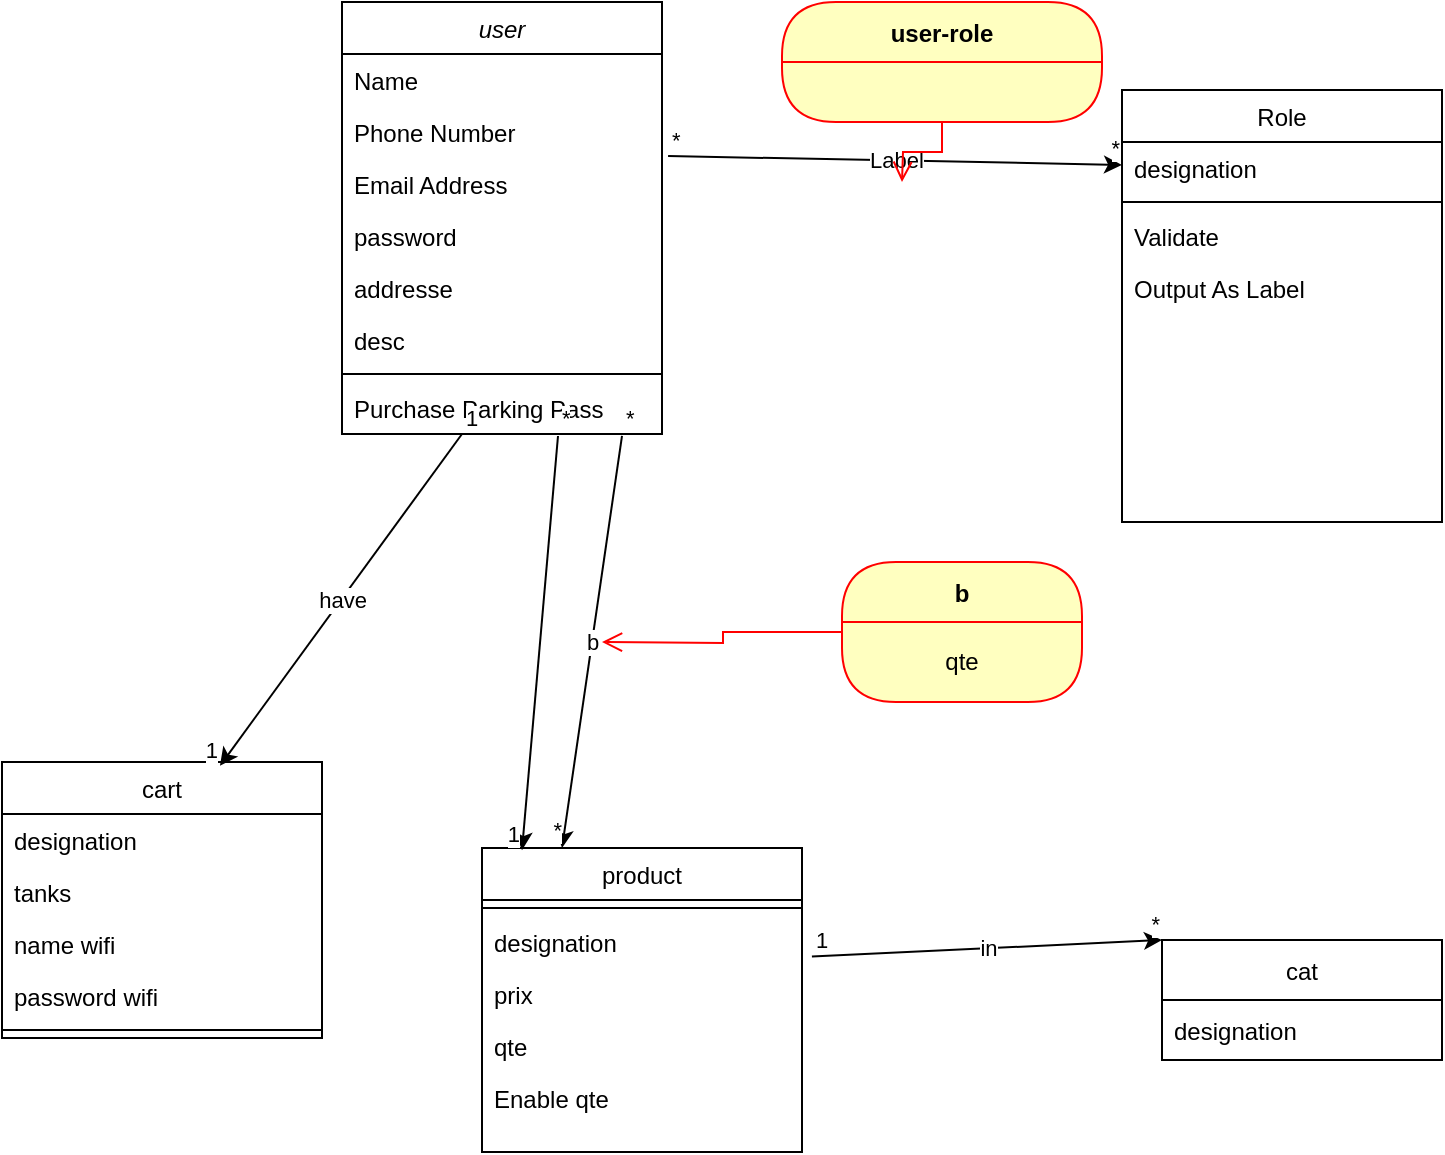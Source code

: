 <mxfile version="20.0.4" type="github" pages="3">
  <diagram id="C5RBs43oDa-KdzZeNtuy" name="use case">
    <mxGraphModel dx="868" dy="593" grid="1" gridSize="10" guides="1" tooltips="1" connect="1" arrows="1" fold="1" page="1" pageScale="1" pageWidth="827" pageHeight="1169" math="0" shadow="0">
      <root>
        <mxCell id="WIyWlLk6GJQsqaUBKTNV-0" />
        <mxCell id="WIyWlLk6GJQsqaUBKTNV-1" parent="WIyWlLk6GJQsqaUBKTNV-0" />
        <mxCell id="zkfFHV4jXpPFQw0GAbJ--0" value="user" style="swimlane;fontStyle=2;align=center;verticalAlign=top;childLayout=stackLayout;horizontal=1;startSize=26;horizontalStack=0;resizeParent=1;resizeLast=0;collapsible=1;marginBottom=0;rounded=0;shadow=0;strokeWidth=1;" parent="WIyWlLk6GJQsqaUBKTNV-1" vertex="1">
          <mxGeometry x="230" y="10" width="160" height="216" as="geometry">
            <mxRectangle x="230" y="140" width="160" height="26" as="alternateBounds" />
          </mxGeometry>
        </mxCell>
        <mxCell id="zkfFHV4jXpPFQw0GAbJ--1" value="Name" style="text;align=left;verticalAlign=top;spacingLeft=4;spacingRight=4;overflow=hidden;rotatable=0;points=[[0,0.5],[1,0.5]];portConstraint=eastwest;" parent="zkfFHV4jXpPFQw0GAbJ--0" vertex="1">
          <mxGeometry y="26" width="160" height="26" as="geometry" />
        </mxCell>
        <mxCell id="zkfFHV4jXpPFQw0GAbJ--2" value="Phone Number" style="text;align=left;verticalAlign=top;spacingLeft=4;spacingRight=4;overflow=hidden;rotatable=0;points=[[0,0.5],[1,0.5]];portConstraint=eastwest;rounded=0;shadow=0;html=0;" parent="zkfFHV4jXpPFQw0GAbJ--0" vertex="1">
          <mxGeometry y="52" width="160" height="26" as="geometry" />
        </mxCell>
        <mxCell id="zkfFHV4jXpPFQw0GAbJ--3" value="Email Address" style="text;align=left;verticalAlign=top;spacingLeft=4;spacingRight=4;overflow=hidden;rotatable=0;points=[[0,0.5],[1,0.5]];portConstraint=eastwest;rounded=0;shadow=0;html=0;" parent="zkfFHV4jXpPFQw0GAbJ--0" vertex="1">
          <mxGeometry y="78" width="160" height="26" as="geometry" />
        </mxCell>
        <mxCell id="9GW9zPtt0OB-GFvqHlYb-56" value="password" style="text;align=left;verticalAlign=top;spacingLeft=4;spacingRight=4;overflow=hidden;rotatable=0;points=[[0,0.5],[1,0.5]];portConstraint=eastwest;rounded=0;shadow=0;html=0;" vertex="1" parent="zkfFHV4jXpPFQw0GAbJ--0">
          <mxGeometry y="104" width="160" height="26" as="geometry" />
        </mxCell>
        <mxCell id="9GW9zPtt0OB-GFvqHlYb-57" value="addresse" style="text;align=left;verticalAlign=top;spacingLeft=4;spacingRight=4;overflow=hidden;rotatable=0;points=[[0,0.5],[1,0.5]];portConstraint=eastwest;rounded=0;shadow=0;html=0;" vertex="1" parent="zkfFHV4jXpPFQw0GAbJ--0">
          <mxGeometry y="130" width="160" height="26" as="geometry" />
        </mxCell>
        <mxCell id="9GW9zPtt0OB-GFvqHlYb-58" value="desc" style="text;align=left;verticalAlign=top;spacingLeft=4;spacingRight=4;overflow=hidden;rotatable=0;points=[[0,0.5],[1,0.5]];portConstraint=eastwest;rounded=0;shadow=0;html=0;" vertex="1" parent="zkfFHV4jXpPFQw0GAbJ--0">
          <mxGeometry y="156" width="160" height="26" as="geometry" />
        </mxCell>
        <mxCell id="zkfFHV4jXpPFQw0GAbJ--4" value="" style="line;html=1;strokeWidth=1;align=left;verticalAlign=middle;spacingTop=-1;spacingLeft=3;spacingRight=3;rotatable=0;labelPosition=right;points=[];portConstraint=eastwest;" parent="zkfFHV4jXpPFQw0GAbJ--0" vertex="1">
          <mxGeometry y="182" width="160" height="8" as="geometry" />
        </mxCell>
        <mxCell id="zkfFHV4jXpPFQw0GAbJ--5" value="Purchase Parking Pass" style="text;align=left;verticalAlign=top;spacingLeft=4;spacingRight=4;overflow=hidden;rotatable=0;points=[[0,0.5],[1,0.5]];portConstraint=eastwest;" parent="zkfFHV4jXpPFQw0GAbJ--0" vertex="1">
          <mxGeometry y="190" width="160" height="26" as="geometry" />
        </mxCell>
        <mxCell id="zkfFHV4jXpPFQw0GAbJ--6" value="cart" style="swimlane;fontStyle=0;align=center;verticalAlign=top;childLayout=stackLayout;horizontal=1;startSize=26;horizontalStack=0;resizeParent=1;resizeLast=0;collapsible=1;marginBottom=0;rounded=0;shadow=0;strokeWidth=1;" parent="WIyWlLk6GJQsqaUBKTNV-1" vertex="1">
          <mxGeometry x="60" y="390" width="160" height="138" as="geometry">
            <mxRectangle x="130" y="380" width="160" height="26" as="alternateBounds" />
          </mxGeometry>
        </mxCell>
        <mxCell id="zkfFHV4jXpPFQw0GAbJ--7" value="designation" style="text;align=left;verticalAlign=top;spacingLeft=4;spacingRight=4;overflow=hidden;rotatable=0;points=[[0,0.5],[1,0.5]];portConstraint=eastwest;" parent="zkfFHV4jXpPFQw0GAbJ--6" vertex="1">
          <mxGeometry y="26" width="160" height="26" as="geometry" />
        </mxCell>
        <mxCell id="zkfFHV4jXpPFQw0GAbJ--8" value="tanks" style="text;align=left;verticalAlign=top;spacingLeft=4;spacingRight=4;overflow=hidden;rotatable=0;points=[[0,0.5],[1,0.5]];portConstraint=eastwest;rounded=0;shadow=0;html=0;" parent="zkfFHV4jXpPFQw0GAbJ--6" vertex="1">
          <mxGeometry y="52" width="160" height="26" as="geometry" />
        </mxCell>
        <mxCell id="9GW9zPtt0OB-GFvqHlYb-60" value="name wifi" style="text;align=left;verticalAlign=top;spacingLeft=4;spacingRight=4;overflow=hidden;rotatable=0;points=[[0,0.5],[1,0.5]];portConstraint=eastwest;rounded=0;shadow=0;html=0;" vertex="1" parent="zkfFHV4jXpPFQw0GAbJ--6">
          <mxGeometry y="78" width="160" height="26" as="geometry" />
        </mxCell>
        <mxCell id="9GW9zPtt0OB-GFvqHlYb-59" value="password wifi" style="text;align=left;verticalAlign=top;spacingLeft=4;spacingRight=4;overflow=hidden;rotatable=0;points=[[0,0.5],[1,0.5]];portConstraint=eastwest;rounded=0;shadow=0;html=0;" vertex="1" parent="zkfFHV4jXpPFQw0GAbJ--6">
          <mxGeometry y="104" width="160" height="26" as="geometry" />
        </mxCell>
        <mxCell id="zkfFHV4jXpPFQw0GAbJ--9" value="" style="line;html=1;strokeWidth=1;align=left;verticalAlign=middle;spacingTop=-1;spacingLeft=3;spacingRight=3;rotatable=0;labelPosition=right;points=[];portConstraint=eastwest;" parent="zkfFHV4jXpPFQw0GAbJ--6" vertex="1">
          <mxGeometry y="130" width="160" height="8" as="geometry" />
        </mxCell>
        <mxCell id="zkfFHV4jXpPFQw0GAbJ--13" value="product" style="swimlane;fontStyle=0;align=center;verticalAlign=top;childLayout=stackLayout;horizontal=1;startSize=26;horizontalStack=0;resizeParent=1;resizeLast=0;collapsible=1;marginBottom=0;rounded=0;shadow=0;strokeWidth=1;" parent="WIyWlLk6GJQsqaUBKTNV-1" vertex="1">
          <mxGeometry x="300" y="433" width="160" height="152" as="geometry">
            <mxRectangle x="340" y="380" width="170" height="26" as="alternateBounds" />
          </mxGeometry>
        </mxCell>
        <mxCell id="zkfFHV4jXpPFQw0GAbJ--15" value="" style="line;html=1;strokeWidth=1;align=left;verticalAlign=middle;spacingTop=-1;spacingLeft=3;spacingRight=3;rotatable=0;labelPosition=right;points=[];portConstraint=eastwest;" parent="zkfFHV4jXpPFQw0GAbJ--13" vertex="1">
          <mxGeometry y="26" width="160" height="8" as="geometry" />
        </mxCell>
        <mxCell id="zkfFHV4jXpPFQw0GAbJ--14" value="designation" style="text;align=left;verticalAlign=top;spacingLeft=4;spacingRight=4;overflow=hidden;rotatable=0;points=[[0,0.5],[1,0.5]];portConstraint=eastwest;" parent="zkfFHV4jXpPFQw0GAbJ--13" vertex="1">
          <mxGeometry y="34" width="160" height="26" as="geometry" />
        </mxCell>
        <mxCell id="9GW9zPtt0OB-GFvqHlYb-53" value="prix" style="text;align=left;verticalAlign=top;spacingLeft=4;spacingRight=4;overflow=hidden;rotatable=0;points=[[0,0.5],[1,0.5]];portConstraint=eastwest;" vertex="1" parent="zkfFHV4jXpPFQw0GAbJ--13">
          <mxGeometry y="60" width="160" height="26" as="geometry" />
        </mxCell>
        <mxCell id="9GW9zPtt0OB-GFvqHlYb-54" value="qte" style="text;align=left;verticalAlign=top;spacingLeft=4;spacingRight=4;overflow=hidden;rotatable=0;points=[[0,0.5],[1,0.5]];portConstraint=eastwest;" vertex="1" parent="zkfFHV4jXpPFQw0GAbJ--13">
          <mxGeometry y="86" width="160" height="26" as="geometry" />
        </mxCell>
        <mxCell id="9GW9zPtt0OB-GFvqHlYb-65" value="Enable qte" style="text;align=left;verticalAlign=top;spacingLeft=4;spacingRight=4;overflow=hidden;rotatable=0;points=[[0,0.5],[1,0.5]];portConstraint=eastwest;" vertex="1" parent="zkfFHV4jXpPFQw0GAbJ--13">
          <mxGeometry y="112" width="160" height="26" as="geometry" />
        </mxCell>
        <mxCell id="zkfFHV4jXpPFQw0GAbJ--17" value="Role" style="swimlane;fontStyle=0;align=center;verticalAlign=top;childLayout=stackLayout;horizontal=1;startSize=26;horizontalStack=0;resizeParent=1;resizeLast=0;collapsible=1;marginBottom=0;rounded=0;shadow=0;strokeWidth=1;" parent="WIyWlLk6GJQsqaUBKTNV-1" vertex="1">
          <mxGeometry x="620" y="54" width="160" height="216" as="geometry">
            <mxRectangle x="550" y="140" width="160" height="26" as="alternateBounds" />
          </mxGeometry>
        </mxCell>
        <mxCell id="zkfFHV4jXpPFQw0GAbJ--18" value="designation" style="text;align=left;verticalAlign=top;spacingLeft=4;spacingRight=4;overflow=hidden;rotatable=0;points=[[0,0.5],[1,0.5]];portConstraint=eastwest;" parent="zkfFHV4jXpPFQw0GAbJ--17" vertex="1">
          <mxGeometry y="26" width="160" height="26" as="geometry" />
        </mxCell>
        <mxCell id="zkfFHV4jXpPFQw0GAbJ--23" value="" style="line;html=1;strokeWidth=1;align=left;verticalAlign=middle;spacingTop=-1;spacingLeft=3;spacingRight=3;rotatable=0;labelPosition=right;points=[];portConstraint=eastwest;" parent="zkfFHV4jXpPFQw0GAbJ--17" vertex="1">
          <mxGeometry y="52" width="160" height="8" as="geometry" />
        </mxCell>
        <mxCell id="zkfFHV4jXpPFQw0GAbJ--24" value="Validate" style="text;align=left;verticalAlign=top;spacingLeft=4;spacingRight=4;overflow=hidden;rotatable=0;points=[[0,0.5],[1,0.5]];portConstraint=eastwest;" parent="zkfFHV4jXpPFQw0GAbJ--17" vertex="1">
          <mxGeometry y="60" width="160" height="26" as="geometry" />
        </mxCell>
        <mxCell id="zkfFHV4jXpPFQw0GAbJ--25" value="Output As Label" style="text;align=left;verticalAlign=top;spacingLeft=4;spacingRight=4;overflow=hidden;rotatable=0;points=[[0,0.5],[1,0.5]];portConstraint=eastwest;" parent="zkfFHV4jXpPFQw0GAbJ--17" vertex="1">
          <mxGeometry y="86" width="160" height="26" as="geometry" />
        </mxCell>
        <mxCell id="9GW9zPtt0OB-GFvqHlYb-6" value="cat" style="swimlane;fontStyle=0;childLayout=stackLayout;horizontal=1;startSize=30;horizontalStack=0;resizeParent=1;resizeParentMax=0;resizeLast=0;collapsible=1;marginBottom=0;" vertex="1" parent="WIyWlLk6GJQsqaUBKTNV-1">
          <mxGeometry x="640" y="479" width="140" height="60" as="geometry" />
        </mxCell>
        <mxCell id="9GW9zPtt0OB-GFvqHlYb-7" value="designation" style="text;strokeColor=none;fillColor=none;align=left;verticalAlign=middle;spacingLeft=4;spacingRight=4;overflow=hidden;points=[[0,0.5],[1,0.5]];portConstraint=eastwest;rotatable=0;" vertex="1" parent="9GW9zPtt0OB-GFvqHlYb-6">
          <mxGeometry y="30" width="140" height="30" as="geometry" />
        </mxCell>
        <mxCell id="9GW9zPtt0OB-GFvqHlYb-15" value="" style="endArrow=classic;html=1;rounded=0;exitX=0.375;exitY=1;exitDx=0;exitDy=0;exitPerimeter=0;entryX=0.681;entryY=0.014;entryDx=0;entryDy=0;entryPerimeter=0;" edge="1" parent="WIyWlLk6GJQsqaUBKTNV-1" source="zkfFHV4jXpPFQw0GAbJ--5" target="zkfFHV4jXpPFQw0GAbJ--6">
          <mxGeometry relative="1" as="geometry">
            <mxPoint x="370" y="310" as="sourcePoint" />
            <mxPoint x="530" y="310" as="targetPoint" />
          </mxGeometry>
        </mxCell>
        <mxCell id="9GW9zPtt0OB-GFvqHlYb-16" value="have" style="edgeLabel;resizable=0;html=1;align=center;verticalAlign=middle;" connectable="0" vertex="1" parent="9GW9zPtt0OB-GFvqHlYb-15">
          <mxGeometry relative="1" as="geometry" />
        </mxCell>
        <mxCell id="9GW9zPtt0OB-GFvqHlYb-17" value="1" style="edgeLabel;resizable=0;html=1;align=left;verticalAlign=bottom;" connectable="0" vertex="1" parent="9GW9zPtt0OB-GFvqHlYb-15">
          <mxGeometry x="-1" relative="1" as="geometry" />
        </mxCell>
        <mxCell id="9GW9zPtt0OB-GFvqHlYb-18" value="1" style="edgeLabel;resizable=0;html=1;align=right;verticalAlign=bottom;" connectable="0" vertex="1" parent="9GW9zPtt0OB-GFvqHlYb-15">
          <mxGeometry x="1" relative="1" as="geometry" />
        </mxCell>
        <mxCell id="9GW9zPtt0OB-GFvqHlYb-20" value="" style="endArrow=classic;html=1;rounded=0;exitX=1.019;exitY=-0.038;exitDx=0;exitDy=0;exitPerimeter=0;" edge="1" parent="WIyWlLk6GJQsqaUBKTNV-1" source="zkfFHV4jXpPFQw0GAbJ--3" target="zkfFHV4jXpPFQw0GAbJ--18">
          <mxGeometry relative="1" as="geometry">
            <mxPoint x="360" y="270" as="sourcePoint" />
            <mxPoint x="618.08" y="84.002" as="targetPoint" />
          </mxGeometry>
        </mxCell>
        <mxCell id="9GW9zPtt0OB-GFvqHlYb-21" value="Label" style="edgeLabel;resizable=0;html=1;align=center;verticalAlign=middle;" connectable="0" vertex="1" parent="9GW9zPtt0OB-GFvqHlYb-20">
          <mxGeometry relative="1" as="geometry" />
        </mxCell>
        <mxCell id="9GW9zPtt0OB-GFvqHlYb-22" value="*" style="edgeLabel;resizable=0;html=1;align=left;verticalAlign=bottom;" connectable="0" vertex="1" parent="9GW9zPtt0OB-GFvqHlYb-20">
          <mxGeometry x="-1" relative="1" as="geometry" />
        </mxCell>
        <mxCell id="9GW9zPtt0OB-GFvqHlYb-23" value="*" style="edgeLabel;resizable=0;html=1;align=right;verticalAlign=bottom;" connectable="0" vertex="1" parent="9GW9zPtt0OB-GFvqHlYb-20">
          <mxGeometry x="1" relative="1" as="geometry" />
        </mxCell>
        <mxCell id="9GW9zPtt0OB-GFvqHlYb-34" value="" style="endArrow=classic;html=1;rounded=0;exitX=0.875;exitY=1.038;exitDx=0;exitDy=0;exitPerimeter=0;entryX=0.25;entryY=0;entryDx=0;entryDy=0;" edge="1" parent="WIyWlLk6GJQsqaUBKTNV-1" source="zkfFHV4jXpPFQw0GAbJ--5" target="zkfFHV4jXpPFQw0GAbJ--13">
          <mxGeometry relative="1" as="geometry">
            <mxPoint x="370" y="310" as="sourcePoint" />
            <mxPoint x="530" y="310" as="targetPoint" />
          </mxGeometry>
        </mxCell>
        <mxCell id="9GW9zPtt0OB-GFvqHlYb-35" value="b" style="edgeLabel;resizable=0;html=1;align=center;verticalAlign=middle;" connectable="0" vertex="1" parent="9GW9zPtt0OB-GFvqHlYb-34">
          <mxGeometry relative="1" as="geometry" />
        </mxCell>
        <mxCell id="9GW9zPtt0OB-GFvqHlYb-36" value="*" style="edgeLabel;resizable=0;html=1;align=left;verticalAlign=bottom;" connectable="0" vertex="1" parent="9GW9zPtt0OB-GFvqHlYb-34">
          <mxGeometry x="-1" relative="1" as="geometry" />
        </mxCell>
        <mxCell id="9GW9zPtt0OB-GFvqHlYb-37" value="*" style="edgeLabel;resizable=0;html=1;align=right;verticalAlign=bottom;" connectable="0" vertex="1" parent="9GW9zPtt0OB-GFvqHlYb-34">
          <mxGeometry x="1" relative="1" as="geometry" />
        </mxCell>
        <mxCell id="9GW9zPtt0OB-GFvqHlYb-38" value="" style="endArrow=classic;html=1;rounded=0;entryX=0;entryY=0;entryDx=0;entryDy=0;exitX=1.031;exitY=0.357;exitDx=0;exitDy=0;exitPerimeter=0;" edge="1" parent="WIyWlLk6GJQsqaUBKTNV-1" source="zkfFHV4jXpPFQw0GAbJ--13" target="9GW9zPtt0OB-GFvqHlYb-6">
          <mxGeometry relative="1" as="geometry">
            <mxPoint x="370" y="310" as="sourcePoint" />
            <mxPoint x="530" y="310" as="targetPoint" />
          </mxGeometry>
        </mxCell>
        <mxCell id="9GW9zPtt0OB-GFvqHlYb-39" value="in" style="edgeLabel;resizable=0;html=1;align=center;verticalAlign=middle;" connectable="0" vertex="1" parent="9GW9zPtt0OB-GFvqHlYb-38">
          <mxGeometry relative="1" as="geometry" />
        </mxCell>
        <mxCell id="9GW9zPtt0OB-GFvqHlYb-40" value="1" style="edgeLabel;resizable=0;html=1;align=left;verticalAlign=bottom;" connectable="0" vertex="1" parent="9GW9zPtt0OB-GFvqHlYb-38">
          <mxGeometry x="-1" relative="1" as="geometry" />
        </mxCell>
        <mxCell id="9GW9zPtt0OB-GFvqHlYb-41" value="*" style="edgeLabel;resizable=0;html=1;align=right;verticalAlign=bottom;" connectable="0" vertex="1" parent="9GW9zPtt0OB-GFvqHlYb-38">
          <mxGeometry x="1" relative="1" as="geometry" />
        </mxCell>
        <mxCell id="9GW9zPtt0OB-GFvqHlYb-44" value="b" style="swimlane;fontStyle=1;align=center;verticalAlign=middle;childLayout=stackLayout;horizontal=1;startSize=30;horizontalStack=0;resizeParent=0;resizeLast=1;container=0;fontColor=#000000;collapsible=0;rounded=1;arcSize=30;strokeColor=#ff0000;fillColor=#ffffc0;swimlaneFillColor=#ffffc0;dropTarget=0;" vertex="1" parent="WIyWlLk6GJQsqaUBKTNV-1">
          <mxGeometry x="480" y="290" width="120" height="70" as="geometry" />
        </mxCell>
        <mxCell id="9GW9zPtt0OB-GFvqHlYb-45" value="qte" style="text;html=1;strokeColor=none;fillColor=none;align=center;verticalAlign=middle;spacingLeft=4;spacingRight=4;whiteSpace=wrap;overflow=hidden;rotatable=0;fontColor=#000000;" vertex="1" parent="9GW9zPtt0OB-GFvqHlYb-44">
          <mxGeometry y="30" width="120" height="40" as="geometry" />
        </mxCell>
        <mxCell id="9GW9zPtt0OB-GFvqHlYb-46" value="" style="edgeStyle=orthogonalEdgeStyle;html=1;verticalAlign=bottom;endArrow=open;endSize=8;strokeColor=#ff0000;rounded=0;" edge="1" source="9GW9zPtt0OB-GFvqHlYb-44" parent="WIyWlLk6GJQsqaUBKTNV-1">
          <mxGeometry relative="1" as="geometry">
            <mxPoint x="360" y="330" as="targetPoint" />
          </mxGeometry>
        </mxCell>
        <mxCell id="9GW9zPtt0OB-GFvqHlYb-48" value="user-role" style="swimlane;fontStyle=1;align=center;verticalAlign=middle;childLayout=stackLayout;horizontal=1;startSize=30;horizontalStack=0;resizeParent=0;resizeLast=1;container=0;fontColor=#000000;collapsible=0;rounded=1;arcSize=30;strokeColor=#ff0000;fillColor=#ffffc0;swimlaneFillColor=#ffffc0;dropTarget=0;" vertex="1" parent="WIyWlLk6GJQsqaUBKTNV-1">
          <mxGeometry x="450" y="10" width="160" height="60" as="geometry" />
        </mxCell>
        <mxCell id="9GW9zPtt0OB-GFvqHlYb-50" value="" style="edgeStyle=orthogonalEdgeStyle;html=1;verticalAlign=bottom;endArrow=open;endSize=8;strokeColor=#ff0000;rounded=0;" edge="1" source="9GW9zPtt0OB-GFvqHlYb-48" parent="WIyWlLk6GJQsqaUBKTNV-1">
          <mxGeometry relative="1" as="geometry">
            <mxPoint x="510" y="100" as="targetPoint" />
          </mxGeometry>
        </mxCell>
        <mxCell id="9GW9zPtt0OB-GFvqHlYb-61" value="" style="endArrow=classic;html=1;rounded=0;entryX=0.125;entryY=0.007;entryDx=0;entryDy=0;exitX=0.675;exitY=1.038;exitDx=0;exitDy=0;exitPerimeter=0;entryPerimeter=0;" edge="1" parent="WIyWlLk6GJQsqaUBKTNV-1" source="zkfFHV4jXpPFQw0GAbJ--5" target="zkfFHV4jXpPFQw0GAbJ--13">
          <mxGeometry relative="1" as="geometry">
            <mxPoint x="340" y="240" as="sourcePoint" />
            <mxPoint x="310" y="432.01" as="targetPoint" />
          </mxGeometry>
        </mxCell>
        <mxCell id="9GW9zPtt0OB-GFvqHlYb-63" value="*" style="edgeLabel;resizable=0;html=1;align=left;verticalAlign=bottom;" connectable="0" vertex="1" parent="9GW9zPtt0OB-GFvqHlYb-61">
          <mxGeometry x="-1" relative="1" as="geometry" />
        </mxCell>
        <mxCell id="9GW9zPtt0OB-GFvqHlYb-64" value="1" style="edgeLabel;resizable=0;html=1;align=right;verticalAlign=bottom;" connectable="0" vertex="1" parent="9GW9zPtt0OB-GFvqHlYb-61">
          <mxGeometry x="1" relative="1" as="geometry" />
        </mxCell>
      </root>
    </mxGraphModel>
  </diagram>
  <diagram id="ukNAev84shbZowJKCmwm" name="Page-2">
    <mxGraphModel dx="868" dy="593" grid="1" gridSize="10" guides="1" tooltips="1" connect="1" arrows="1" fold="1" page="1" pageScale="1" pageWidth="850" pageHeight="1100" math="0" shadow="0">
      <root>
        <mxCell id="0" />
        <mxCell id="1" parent="0" />
        <mxCell id="0UPTkYi-YYgdWV12qrN--1" value="user" style="swimlane;fontStyle=2;align=center;verticalAlign=top;childLayout=stackLayout;horizontal=1;startSize=26;horizontalStack=0;resizeParent=1;resizeLast=0;collapsible=1;marginBottom=0;rounded=0;shadow=0;strokeWidth=1;" vertex="1" parent="1">
          <mxGeometry x="100" y="20" width="160" height="216" as="geometry">
            <mxRectangle x="230" y="140" width="160" height="26" as="alternateBounds" />
          </mxGeometry>
        </mxCell>
        <mxCell id="0UPTkYi-YYgdWV12qrN--2" value="Name" style="text;align=left;verticalAlign=top;spacingLeft=4;spacingRight=4;overflow=hidden;rotatable=0;points=[[0,0.5],[1,0.5]];portConstraint=eastwest;" vertex="1" parent="0UPTkYi-YYgdWV12qrN--1">
          <mxGeometry y="26" width="160" height="26" as="geometry" />
        </mxCell>
        <mxCell id="0UPTkYi-YYgdWV12qrN--3" value="Phone Number" style="text;align=left;verticalAlign=top;spacingLeft=4;spacingRight=4;overflow=hidden;rotatable=0;points=[[0,0.5],[1,0.5]];portConstraint=eastwest;rounded=0;shadow=0;html=0;" vertex="1" parent="0UPTkYi-YYgdWV12qrN--1">
          <mxGeometry y="52" width="160" height="26" as="geometry" />
        </mxCell>
        <mxCell id="0UPTkYi-YYgdWV12qrN--4" value="Email Address" style="text;align=left;verticalAlign=top;spacingLeft=4;spacingRight=4;overflow=hidden;rotatable=0;points=[[0,0.5],[1,0.5]];portConstraint=eastwest;rounded=0;shadow=0;html=0;" vertex="1" parent="0UPTkYi-YYgdWV12qrN--1">
          <mxGeometry y="78" width="160" height="26" as="geometry" />
        </mxCell>
        <mxCell id="0UPTkYi-YYgdWV12qrN--5" value="password" style="text;align=left;verticalAlign=top;spacingLeft=4;spacingRight=4;overflow=hidden;rotatable=0;points=[[0,0.5],[1,0.5]];portConstraint=eastwest;rounded=0;shadow=0;html=0;" vertex="1" parent="0UPTkYi-YYgdWV12qrN--1">
          <mxGeometry y="104" width="160" height="26" as="geometry" />
        </mxCell>
        <mxCell id="0UPTkYi-YYgdWV12qrN--6" value="addresse" style="text;align=left;verticalAlign=top;spacingLeft=4;spacingRight=4;overflow=hidden;rotatable=0;points=[[0,0.5],[1,0.5]];portConstraint=eastwest;rounded=0;shadow=0;html=0;" vertex="1" parent="0UPTkYi-YYgdWV12qrN--1">
          <mxGeometry y="130" width="160" height="26" as="geometry" />
        </mxCell>
        <mxCell id="0UPTkYi-YYgdWV12qrN--7" value="desc" style="text;align=left;verticalAlign=top;spacingLeft=4;spacingRight=4;overflow=hidden;rotatable=0;points=[[0,0.5],[1,0.5]];portConstraint=eastwest;rounded=0;shadow=0;html=0;" vertex="1" parent="0UPTkYi-YYgdWV12qrN--1">
          <mxGeometry y="156" width="160" height="26" as="geometry" />
        </mxCell>
        <mxCell id="0UPTkYi-YYgdWV12qrN--8" value="" style="line;html=1;strokeWidth=1;align=left;verticalAlign=middle;spacingTop=-1;spacingLeft=3;spacingRight=3;rotatable=0;labelPosition=right;points=[];portConstraint=eastwest;" vertex="1" parent="0UPTkYi-YYgdWV12qrN--1">
          <mxGeometry y="182" width="160" height="8" as="geometry" />
        </mxCell>
        <mxCell id="0UPTkYi-YYgdWV12qrN--9" value="." style="text;align=left;verticalAlign=top;spacingLeft=4;spacingRight=4;overflow=hidden;rotatable=0;points=[[0,0.5],[1,0.5]];portConstraint=eastwest;" vertex="1" parent="0UPTkYi-YYgdWV12qrN--1">
          <mxGeometry y="190" width="160" height="26" as="geometry" />
        </mxCell>
        <mxCell id="0UPTkYi-YYgdWV12qrN--10" value="cart" style="swimlane;fontStyle=0;align=center;verticalAlign=top;childLayout=stackLayout;horizontal=1;startSize=26;horizontalStack=0;resizeParent=1;resizeLast=0;collapsible=1;marginBottom=0;rounded=0;shadow=0;strokeWidth=1;" vertex="1" parent="1">
          <mxGeometry x="60" y="390" width="160" height="164" as="geometry">
            <mxRectangle x="130" y="380" width="160" height="26" as="alternateBounds" />
          </mxGeometry>
        </mxCell>
        <mxCell id="0UPTkYi-YYgdWV12qrN--11" value="designation" style="text;align=left;verticalAlign=top;spacingLeft=4;spacingRight=4;overflow=hidden;rotatable=0;points=[[0,0.5],[1,0.5]];portConstraint=eastwest;" vertex="1" parent="0UPTkYi-YYgdWV12qrN--10">
          <mxGeometry y="26" width="160" height="26" as="geometry" />
        </mxCell>
        <mxCell id="0UPTkYi-YYgdWV12qrN--62" value="User_id" style="text;align=left;verticalAlign=top;spacingLeft=4;spacingRight=4;overflow=hidden;rotatable=0;points=[[0,0.5],[1,0.5]];portConstraint=eastwest;" vertex="1" parent="0UPTkYi-YYgdWV12qrN--10">
          <mxGeometry y="52" width="160" height="26" as="geometry" />
        </mxCell>
        <mxCell id="0UPTkYi-YYgdWV12qrN--12" value="tanks" style="text;align=left;verticalAlign=top;spacingLeft=4;spacingRight=4;overflow=hidden;rotatable=0;points=[[0,0.5],[1,0.5]];portConstraint=eastwest;rounded=0;shadow=0;html=0;" vertex="1" parent="0UPTkYi-YYgdWV12qrN--10">
          <mxGeometry y="78" width="160" height="26" as="geometry" />
        </mxCell>
        <mxCell id="0UPTkYi-YYgdWV12qrN--13" value="name wifi" style="text;align=left;verticalAlign=top;spacingLeft=4;spacingRight=4;overflow=hidden;rotatable=0;points=[[0,0.5],[1,0.5]];portConstraint=eastwest;rounded=0;shadow=0;html=0;" vertex="1" parent="0UPTkYi-YYgdWV12qrN--10">
          <mxGeometry y="104" width="160" height="26" as="geometry" />
        </mxCell>
        <mxCell id="0UPTkYi-YYgdWV12qrN--14" value="password wifi" style="text;align=left;verticalAlign=top;spacingLeft=4;spacingRight=4;overflow=hidden;rotatable=0;points=[[0,0.5],[1,0.5]];portConstraint=eastwest;rounded=0;shadow=0;html=0;" vertex="1" parent="0UPTkYi-YYgdWV12qrN--10">
          <mxGeometry y="130" width="160" height="26" as="geometry" />
        </mxCell>
        <mxCell id="0UPTkYi-YYgdWV12qrN--15" value="" style="line;html=1;strokeWidth=1;align=left;verticalAlign=middle;spacingTop=-1;spacingLeft=3;spacingRight=3;rotatable=0;labelPosition=right;points=[];portConstraint=eastwest;" vertex="1" parent="0UPTkYi-YYgdWV12qrN--10">
          <mxGeometry y="156" width="160" height="8" as="geometry" />
        </mxCell>
        <mxCell id="0UPTkYi-YYgdWV12qrN--66" style="edgeStyle=orthogonalEdgeStyle;rounded=0;orthogonalLoop=1;jettySize=auto;html=1;" edge="1" parent="1" source="0UPTkYi-YYgdWV12qrN--16" target="0UPTkYi-YYgdWV12qrN--64">
          <mxGeometry relative="1" as="geometry" />
        </mxCell>
        <mxCell id="0UPTkYi-YYgdWV12qrN--16" value="product" style="swimlane;fontStyle=0;align=center;verticalAlign=top;childLayout=stackLayout;horizontal=1;startSize=26;horizontalStack=0;resizeParent=1;resizeLast=0;collapsible=1;marginBottom=0;rounded=0;shadow=0;strokeWidth=1;" vertex="1" parent="1">
          <mxGeometry x="300" y="433" width="160" height="190" as="geometry">
            <mxRectangle x="340" y="380" width="170" height="26" as="alternateBounds" />
          </mxGeometry>
        </mxCell>
        <mxCell id="0UPTkYi-YYgdWV12qrN--17" value="" style="line;html=1;strokeWidth=1;align=left;verticalAlign=middle;spacingTop=-1;spacingLeft=3;spacingRight=3;rotatable=0;labelPosition=right;points=[];portConstraint=eastwest;" vertex="1" parent="0UPTkYi-YYgdWV12qrN--16">
          <mxGeometry y="26" width="160" height="8" as="geometry" />
        </mxCell>
        <mxCell id="0UPTkYi-YYgdWV12qrN--18" value="designation" style="text;align=left;verticalAlign=top;spacingLeft=4;spacingRight=4;overflow=hidden;rotatable=0;points=[[0,0.5],[1,0.5]];portConstraint=eastwest;" vertex="1" parent="0UPTkYi-YYgdWV12qrN--16">
          <mxGeometry y="34" width="160" height="26" as="geometry" />
        </mxCell>
        <mxCell id="0UPTkYi-YYgdWV12qrN--63" value="User_id" style="text;align=left;verticalAlign=top;spacingLeft=4;spacingRight=4;overflow=hidden;rotatable=0;points=[[0,0.5],[1,0.5]];portConstraint=eastwest;" vertex="1" parent="0UPTkYi-YYgdWV12qrN--16">
          <mxGeometry y="60" width="160" height="26" as="geometry" />
        </mxCell>
        <mxCell id="0UPTkYi-YYgdWV12qrN--67" value="cat_id" style="text;align=left;verticalAlign=top;spacingLeft=4;spacingRight=4;overflow=hidden;rotatable=0;points=[[0,0.5],[1,0.5]];portConstraint=eastwest;" vertex="1" parent="0UPTkYi-YYgdWV12qrN--16">
          <mxGeometry y="86" width="160" height="26" as="geometry" />
        </mxCell>
        <mxCell id="0UPTkYi-YYgdWV12qrN--19" value="prix" style="text;align=left;verticalAlign=top;spacingLeft=4;spacingRight=4;overflow=hidden;rotatable=0;points=[[0,0.5],[1,0.5]];portConstraint=eastwest;" vertex="1" parent="0UPTkYi-YYgdWV12qrN--16">
          <mxGeometry y="112" width="160" height="26" as="geometry" />
        </mxCell>
        <mxCell id="0UPTkYi-YYgdWV12qrN--20" value="qte" style="text;align=left;verticalAlign=top;spacingLeft=4;spacingRight=4;overflow=hidden;rotatable=0;points=[[0,0.5],[1,0.5]];portConstraint=eastwest;" vertex="1" parent="0UPTkYi-YYgdWV12qrN--16">
          <mxGeometry y="138" width="160" height="26" as="geometry" />
        </mxCell>
        <mxCell id="0UPTkYi-YYgdWV12qrN--21" value="Enable qte" style="text;align=left;verticalAlign=top;spacingLeft=4;spacingRight=4;overflow=hidden;rotatable=0;points=[[0,0.5],[1,0.5]];portConstraint=eastwest;" vertex="1" parent="0UPTkYi-YYgdWV12qrN--16">
          <mxGeometry y="164" width="160" height="26" as="geometry" />
        </mxCell>
        <mxCell id="0UPTkYi-YYgdWV12qrN--22" value="Role" style="swimlane;fontStyle=0;align=center;verticalAlign=top;childLayout=stackLayout;horizontal=1;startSize=26;horizontalStack=0;resizeParent=1;resizeLast=0;collapsible=1;marginBottom=0;rounded=0;shadow=0;strokeWidth=1;" vertex="1" parent="1">
          <mxGeometry x="620" y="54" width="160" height="216" as="geometry">
            <mxRectangle x="550" y="140" width="160" height="26" as="alternateBounds" />
          </mxGeometry>
        </mxCell>
        <mxCell id="0UPTkYi-YYgdWV12qrN--23" value="designation" style="text;align=left;verticalAlign=top;spacingLeft=4;spacingRight=4;overflow=hidden;rotatable=0;points=[[0,0.5],[1,0.5]];portConstraint=eastwest;" vertex="1" parent="0UPTkYi-YYgdWV12qrN--22">
          <mxGeometry y="26" width="160" height="26" as="geometry" />
        </mxCell>
        <mxCell id="0UPTkYi-YYgdWV12qrN--24" value="" style="line;html=1;strokeWidth=1;align=left;verticalAlign=middle;spacingTop=-1;spacingLeft=3;spacingRight=3;rotatable=0;labelPosition=right;points=[];portConstraint=eastwest;" vertex="1" parent="0UPTkYi-YYgdWV12qrN--22">
          <mxGeometry y="52" width="160" height="8" as="geometry" />
        </mxCell>
        <mxCell id="0UPTkYi-YYgdWV12qrN--26" value="." style="text;align=left;verticalAlign=top;spacingLeft=4;spacingRight=4;overflow=hidden;rotatable=0;points=[[0,0.5],[1,0.5]];portConstraint=eastwest;" vertex="1" parent="0UPTkYi-YYgdWV12qrN--22">
          <mxGeometry y="60" width="160" height="26" as="geometry" />
        </mxCell>
        <mxCell id="0UPTkYi-YYgdWV12qrN--27" value="cat" style="swimlane;fontStyle=0;childLayout=stackLayout;horizontal=1;startSize=30;horizontalStack=0;resizeParent=1;resizeParentMax=0;resizeLast=0;collapsible=1;marginBottom=0;" vertex="1" parent="1">
          <mxGeometry x="640" y="479" width="140" height="60" as="geometry" />
        </mxCell>
        <mxCell id="0UPTkYi-YYgdWV12qrN--28" value="designation" style="text;strokeColor=none;fillColor=none;align=left;verticalAlign=middle;spacingLeft=4;spacingRight=4;overflow=hidden;points=[[0,0.5],[1,0.5]];portConstraint=eastwest;rotatable=0;" vertex="1" parent="0UPTkYi-YYgdWV12qrN--27">
          <mxGeometry y="30" width="140" height="30" as="geometry" />
        </mxCell>
        <mxCell id="0UPTkYi-YYgdWV12qrN--59" style="edgeStyle=orthogonalEdgeStyle;rounded=0;orthogonalLoop=1;jettySize=auto;html=1;entryX=0;entryY=0.5;entryDx=0;entryDy=0;" edge="1" parent="1" source="0UPTkYi-YYgdWV12qrN--56" target="0UPTkYi-YYgdWV12qrN--26">
          <mxGeometry relative="1" as="geometry" />
        </mxCell>
        <mxCell id="0UPTkYi-YYgdWV12qrN--60" style="edgeStyle=orthogonalEdgeStyle;rounded=0;orthogonalLoop=1;jettySize=auto;html=1;entryX=1;entryY=0.5;entryDx=0;entryDy=0;" edge="1" parent="1" source="0UPTkYi-YYgdWV12qrN--56" target="0UPTkYi-YYgdWV12qrN--5">
          <mxGeometry relative="1" as="geometry" />
        </mxCell>
        <mxCell id="0UPTkYi-YYgdWV12qrN--56" value="&lt;p style=&quot;margin:0px;margin-top:4px;text-align:center;&quot;&gt;&lt;b&gt;Class&lt;/b&gt;&lt;/p&gt;&lt;hr size=&quot;1&quot;&gt;&lt;p style=&quot;margin:0px;margin-left:4px;&quot;&gt;+ Role_Id Int&lt;/p&gt;&lt;p style=&quot;margin:0px;margin-left:4px;&quot;&gt;+ User_id int&lt;br&gt;&lt;/p&gt;" style="verticalAlign=top;align=left;overflow=fill;fontSize=12;fontFamily=Helvetica;html=1;" vertex="1" parent="1">
          <mxGeometry x="320" y="146" width="160" height="74" as="geometry" />
        </mxCell>
        <mxCell id="0UPTkYi-YYgdWV12qrN--61" style="edgeStyle=orthogonalEdgeStyle;rounded=0;orthogonalLoop=1;jettySize=auto;html=1;entryX=0.581;entryY=0;entryDx=0;entryDy=0;entryPerimeter=0;" edge="1" parent="1" source="0UPTkYi-YYgdWV12qrN--9" target="0UPTkYi-YYgdWV12qrN--10">
          <mxGeometry relative="1" as="geometry" />
        </mxCell>
        <mxCell id="0UPTkYi-YYgdWV12qrN--65" style="edgeStyle=orthogonalEdgeStyle;rounded=0;orthogonalLoop=1;jettySize=auto;html=1;entryX=0.831;entryY=1.231;entryDx=0;entryDy=0;entryPerimeter=0;" edge="1" parent="1" source="0UPTkYi-YYgdWV12qrN--64" target="0UPTkYi-YYgdWV12qrN--9">
          <mxGeometry relative="1" as="geometry">
            <Array as="points">
              <mxPoint x="230" y="353" />
              <mxPoint x="230" y="242" />
            </Array>
          </mxGeometry>
        </mxCell>
        <mxCell id="0UPTkYi-YYgdWV12qrN--64" value="&lt;p style=&quot;margin:0px;margin-top:4px;text-align:center;&quot;&gt;&lt;b&gt;B&lt;/b&gt;&lt;br&gt;&lt;/p&gt;&lt;hr size=&quot;1&quot;&gt;&lt;p style=&quot;margin:0px;margin-left:4px;&quot;&gt;+ Product_Id Int&lt;/p&gt;&lt;p style=&quot;margin:0px;margin-left:4px;&quot;&gt;+ User_id int&lt;/p&gt;&lt;p style=&quot;margin:0px;margin-left:4px;&quot;&gt;+ qte&lt;br&gt;&lt;/p&gt;" style="verticalAlign=top;align=left;overflow=fill;fontSize=12;fontFamily=Helvetica;html=1;" vertex="1" parent="1">
          <mxGeometry x="250" y="280" width="160" height="80" as="geometry" />
        </mxCell>
        <mxCell id="0UPTkYi-YYgdWV12qrN--68" style="edgeStyle=orthogonalEdgeStyle;rounded=0;orthogonalLoop=1;jettySize=auto;html=1;entryX=0;entryY=0.5;entryDx=0;entryDy=0;" edge="1" parent="1" source="0UPTkYi-YYgdWV12qrN--67" target="0UPTkYi-YYgdWV12qrN--28">
          <mxGeometry relative="1" as="geometry" />
        </mxCell>
      </root>
    </mxGraphModel>
  </diagram>
  <diagram id="1c_98SEK9JhJons6He7b" name="apk">
    <mxGraphModel dx="964" dy="659" grid="1" gridSize="10" guides="1" tooltips="1" connect="1" arrows="1" fold="1" page="1" pageScale="1" pageWidth="850" pageHeight="1100" math="0" shadow="0">
      <root>
        <mxCell id="0" />
        <mxCell id="1" parent="0" />
        <mxCell id="ytNZYx9ELmWF6Es8LpvB-1" value="" style="shape=process;whiteSpace=wrap;html=1;backgroundOutline=1;size=0.057;" vertex="1" parent="1">
          <mxGeometry x="80" y="20" width="1230" height="360" as="geometry" />
        </mxCell>
        <mxCell id="ytNZYx9ELmWF6Es8LpvB-2" value="Employee" style="shape=umlActor;verticalLabelPosition=bottom;verticalAlign=top;html=1;outlineConnect=0;" vertex="1" parent="1">
          <mxGeometry x="100" y="30" width="30" height="60" as="geometry" />
        </mxCell>
        <mxCell id="ytNZYx9ELmWF6Es8LpvB-3" value="B" style="shape=singleArrow;direction=east;whiteSpace=wrap;html=1;" vertex="1" parent="1">
          <mxGeometry x="340" y="50" width="120" height="60" as="geometry" />
        </mxCell>
        <mxCell id="ytNZYx9ELmWF6Es8LpvB-5" value="" style="line;strokeWidth=1;fillColor=none;align=left;verticalAlign=middle;spacingTop=-1;spacingLeft=3;spacingRight=3;rotatable=0;labelPosition=right;points=[];portConstraint=eastwest;" vertex="1" parent="1">
          <mxGeometry x="80" y="60" width="1230" height="148" as="geometry" />
        </mxCell>
        <mxCell id="ytNZYx9ELmWF6Es8LpvB-6" value="Login" style="shape=singleArrow;direction=east;whiteSpace=wrap;html=1;" vertex="1" parent="1">
          <mxGeometry x="160" y="170" width="120" height="60" as="geometry" />
        </mxCell>
        <mxCell id="ytNZYx9ELmWF6Es8LpvB-7" value="cart" style="shape=singleArrow;direction=east;whiteSpace=wrap;html=1;" vertex="1" parent="1">
          <mxGeometry x="500" y="50" width="120" height="60" as="geometry" />
        </mxCell>
        <mxCell id="ytNZYx9ELmWF6Es8LpvB-8" value="Log out" style="shape=singleArrow;direction=east;whiteSpace=wrap;html=1;" vertex="1" parent="1">
          <mxGeometry x="650" y="50" width="120" height="60" as="geometry" />
        </mxCell>
        <mxCell id="ytNZYx9ELmWF6Es8LpvB-9" value="Admin" style="shape=umlActor;verticalLabelPosition=bottom;verticalAlign=top;html=1;" vertex="1" parent="1">
          <mxGeometry x="100" y="150" width="30" height="60" as="geometry" />
        </mxCell>
        <mxCell id="ytNZYx9ELmWF6Es8LpvB-10" value="Login" style="shape=singleArrow;direction=east;whiteSpace=wrap;html=1;" vertex="1" parent="1">
          <mxGeometry x="180" y="60" width="120" height="60" as="geometry" />
        </mxCell>
        <mxCell id="ytNZYx9ELmWF6Es8LpvB-11" value="crud cat" style="shape=singleArrow;direction=east;whiteSpace=wrap;html=1;" vertex="1" parent="1">
          <mxGeometry x="305" y="170" width="120" height="60" as="geometry" />
        </mxCell>
        <mxCell id="ytNZYx9ELmWF6Es8LpvB-12" value="&amp;nbsp;qte product no conform" style="shape=singleArrow;direction=east;whiteSpace=wrap;html=1;" vertex="1" parent="1">
          <mxGeometry x="970" y="300" width="120" height="70" as="geometry" />
        </mxCell>
        <mxCell id="ytNZYx9ELmWF6Es8LpvB-13" value="crud product" style="shape=singleArrow;direction=east;whiteSpace=wrap;html=1;" vertex="1" parent="1">
          <mxGeometry x="470" y="180" width="120" height="60" as="geometry" />
        </mxCell>
        <mxCell id="ytNZYx9ELmWF6Es8LpvB-14" value="Liste info" style="shape=singleArrow;direction=east;whiteSpace=wrap;html=1;" vertex="1" parent="1">
          <mxGeometry x="630" y="190" width="120" height="60" as="geometry" />
        </mxCell>
        <mxCell id="ytNZYx9ELmWF6Es8LpvB-15" value="enable qte" style="rhombus;whiteSpace=wrap;html=1;fillColor=#ffffc0;strokeColor=#ff0000;" vertex="1" parent="1">
          <mxGeometry x="790" y="190" width="80" height="40" as="geometry" />
        </mxCell>
        <mxCell id="ytNZYx9ELmWF6Es8LpvB-16" value="no" style="edgeStyle=orthogonalEdgeStyle;html=1;align=left;verticalAlign=bottom;endArrow=open;endSize=8;strokeColor=#ff0000;rounded=0;entryX=0.058;entryY=0.617;entryDx=0;entryDy=0;entryPerimeter=0;" edge="1" source="ytNZYx9ELmWF6Es8LpvB-15" parent="1" target="ytNZYx9ELmWF6Es8LpvB-18">
          <mxGeometry x="-1" relative="1" as="geometry">
            <mxPoint x="880" y="260" as="targetPoint" />
          </mxGeometry>
        </mxCell>
        <mxCell id="ytNZYx9ELmWF6Es8LpvB-17" value="yes" style="edgeStyle=orthogonalEdgeStyle;html=1;align=left;verticalAlign=top;endArrow=open;endSize=8;strokeColor=#ff0000;rounded=0;entryX=0.092;entryY=0.6;entryDx=0;entryDy=0;entryPerimeter=0;startArrow=none;" edge="1" source="ytNZYx9ELmWF6Es8LpvB-19" parent="1" target="ytNZYx9ELmWF6Es8LpvB-12">
          <mxGeometry x="-1" relative="1" as="geometry">
            <mxPoint x="740" y="340" as="targetPoint" />
            <Array as="points">
              <mxPoint x="981" y="340" />
            </Array>
          </mxGeometry>
        </mxCell>
        <mxCell id="ytNZYx9ELmWF6Es8LpvB-18" value="create cart product" style="shape=singleArrow;direction=east;whiteSpace=wrap;html=1;" vertex="1" parent="1">
          <mxGeometry x="950" y="180" width="120" height="60" as="geometry" />
        </mxCell>
        <mxCell id="ytNZYx9ELmWF6Es8LpvB-19" value="change qte product" style="shape=singleArrow;direction=east;whiteSpace=wrap;html=1;" vertex="1" parent="1">
          <mxGeometry x="840" y="310" width="120" height="60" as="geometry" />
        </mxCell>
        <mxCell id="ytNZYx9ELmWF6Es8LpvB-20" value="" style="edgeStyle=orthogonalEdgeStyle;html=1;align=left;verticalAlign=top;endArrow=none;endSize=8;strokeColor=#ff0000;rounded=0;entryX=0.092;entryY=0.6;entryDx=0;entryDy=0;entryPerimeter=0;" edge="1" parent="1" source="ytNZYx9ELmWF6Es8LpvB-15" target="ytNZYx9ELmWF6Es8LpvB-19">
          <mxGeometry x="-1" relative="1" as="geometry">
            <mxPoint x="981.04" y="346" as="targetPoint" />
            <mxPoint x="790" y="210" as="sourcePoint" />
            <Array as="points" />
          </mxGeometry>
        </mxCell>
        <mxCell id="ytNZYx9ELmWF6Es8LpvB-21" value="Log out" style="shape=singleArrow;direction=east;whiteSpace=wrap;html=1;" vertex="1" parent="1">
          <mxGeometry x="1100" y="180" width="120" height="60" as="geometry" />
        </mxCell>
      </root>
    </mxGraphModel>
  </diagram>
</mxfile>
